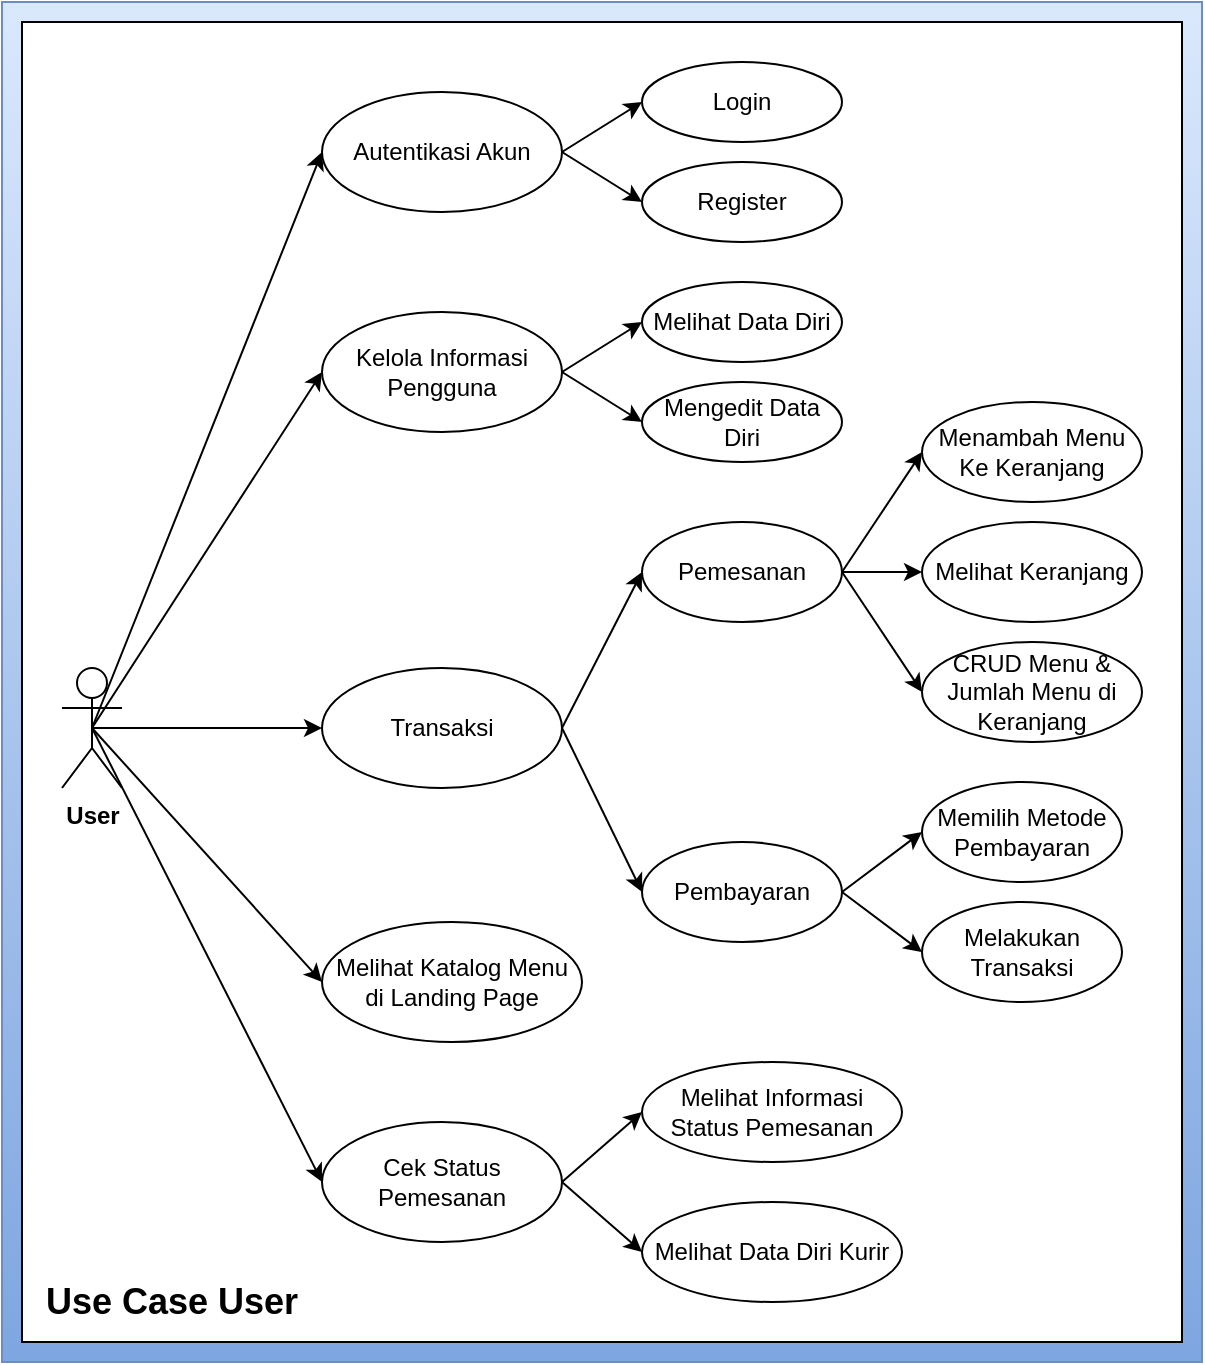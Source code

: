 <mxfile version="24.8.0" pages="3">
  <diagram name="Halaman-1" id="ftdxJJy2kv--KA1rjpnv">
    <mxGraphModel dx="763" dy="511" grid="1" gridSize="10" guides="1" tooltips="1" connect="1" arrows="1" fold="1" page="1" pageScale="1" pageWidth="827" pageHeight="1169" math="0" shadow="0">
      <root>
        <mxCell id="0" />
        <mxCell id="1" parent="0" />
        <mxCell id="HJNS3MHEEu8FEa74WUdX-22" value="" style="rounded=0;whiteSpace=wrap;html=1;fillColor=#dae8fc;strokeColor=#6c8ebf;gradientColor=#7ea6e0;" parent="1" vertex="1">
          <mxGeometry x="10" y="10" width="600" height="680" as="geometry" />
        </mxCell>
        <mxCell id="HJNS3MHEEu8FEa74WUdX-21" value="" style="rounded=0;whiteSpace=wrap;html=1;" parent="1" vertex="1">
          <mxGeometry x="20" y="20" width="580" height="660" as="geometry" />
        </mxCell>
        <mxCell id="HJNS3MHEEu8FEa74WUdX-2" style="rounded=0;orthogonalLoop=1;jettySize=auto;html=1;exitX=0.5;exitY=0.5;exitDx=0;exitDy=0;exitPerimeter=0;entryX=0;entryY=0.5;entryDx=0;entryDy=0;" parent="1" source="DxVFcLozTvVZ30CHYZOx-24" target="HJNS3MHEEu8FEa74WUdX-1" edge="1">
          <mxGeometry relative="1" as="geometry" />
        </mxCell>
        <mxCell id="DxVFcLozTvVZ30CHYZOx-24" value="&lt;b&gt;User&lt;/b&gt;" style="shape=umlActor;verticalLabelPosition=bottom;verticalAlign=top;html=1;outlineConnect=0;" parent="1" vertex="1">
          <mxGeometry x="40" y="343" width="30" height="60" as="geometry" />
        </mxCell>
        <mxCell id="DxVFcLozTvVZ30CHYZOx-25" value="Autentikasi Akun" style="ellipse;whiteSpace=wrap;html=1;" parent="1" vertex="1">
          <mxGeometry x="170" y="55" width="120" height="60" as="geometry" />
        </mxCell>
        <mxCell id="DxVFcLozTvVZ30CHYZOx-26" value="Register" style="ellipse;whiteSpace=wrap;html=1;" parent="1" vertex="1">
          <mxGeometry x="330" y="90" width="100" height="40" as="geometry" />
        </mxCell>
        <mxCell id="DxVFcLozTvVZ30CHYZOx-27" value="Login" style="ellipse;whiteSpace=wrap;html=1;" parent="1" vertex="1">
          <mxGeometry x="330" y="40" width="100" height="40" as="geometry" />
        </mxCell>
        <mxCell id="DxVFcLozTvVZ30CHYZOx-28" value="" style="endArrow=classic;html=1;rounded=0;exitX=1;exitY=0.5;exitDx=0;exitDy=0;entryX=0;entryY=0.5;entryDx=0;entryDy=0;" parent="1" source="DxVFcLozTvVZ30CHYZOx-25" target="DxVFcLozTvVZ30CHYZOx-27" edge="1">
          <mxGeometry width="50" height="50" relative="1" as="geometry">
            <mxPoint x="270" y="55" as="sourcePoint" />
            <mxPoint x="320" y="5" as="targetPoint" />
          </mxGeometry>
        </mxCell>
        <mxCell id="DxVFcLozTvVZ30CHYZOx-29" value="" style="endArrow=classic;html=1;rounded=0;exitX=1;exitY=0.5;exitDx=0;exitDy=0;entryX=0;entryY=0.5;entryDx=0;entryDy=0;" parent="1" source="DxVFcLozTvVZ30CHYZOx-25" target="DxVFcLozTvVZ30CHYZOx-26" edge="1">
          <mxGeometry width="50" height="50" relative="1" as="geometry">
            <mxPoint x="270" y="55" as="sourcePoint" />
            <mxPoint x="320" y="5" as="targetPoint" />
          </mxGeometry>
        </mxCell>
        <mxCell id="DxVFcLozTvVZ30CHYZOx-30" value="Transaksi" style="ellipse;whiteSpace=wrap;html=1;" parent="1" vertex="1">
          <mxGeometry x="170" y="343" width="120" height="60" as="geometry" />
        </mxCell>
        <mxCell id="DxVFcLozTvVZ30CHYZOx-31" value="Pembayaran" style="ellipse;whiteSpace=wrap;html=1;" parent="1" vertex="1">
          <mxGeometry x="330" y="430" width="100" height="50" as="geometry" />
        </mxCell>
        <mxCell id="DxVFcLozTvVZ30CHYZOx-32" value="Pemesanan" style="ellipse;whiteSpace=wrap;html=1;" parent="1" vertex="1">
          <mxGeometry x="330" y="270" width="100" height="50" as="geometry" />
        </mxCell>
        <mxCell id="DxVFcLozTvVZ30CHYZOx-33" value="" style="endArrow=classic;html=1;rounded=0;exitX=1;exitY=0.5;exitDx=0;exitDy=0;entryX=0;entryY=0.5;entryDx=0;entryDy=0;" parent="1" source="DxVFcLozTvVZ30CHYZOx-30" target="DxVFcLozTvVZ30CHYZOx-32" edge="1">
          <mxGeometry width="50" height="50" relative="1" as="geometry">
            <mxPoint x="290" y="376" as="sourcePoint" />
            <mxPoint x="330" y="341" as="targetPoint" />
          </mxGeometry>
        </mxCell>
        <mxCell id="DxVFcLozTvVZ30CHYZOx-34" value="" style="endArrow=classic;html=1;rounded=0;exitX=1;exitY=0.5;exitDx=0;exitDy=0;entryX=0;entryY=0.5;entryDx=0;entryDy=0;" parent="1" source="DxVFcLozTvVZ30CHYZOx-30" target="DxVFcLozTvVZ30CHYZOx-31" edge="1">
          <mxGeometry width="50" height="50" relative="1" as="geometry">
            <mxPoint x="290" y="376" as="sourcePoint" />
            <mxPoint x="320" y="301" as="targetPoint" />
          </mxGeometry>
        </mxCell>
        <mxCell id="DxVFcLozTvVZ30CHYZOx-35" value="Cek Status Pemesanan" style="ellipse;whiteSpace=wrap;html=1;" parent="1" vertex="1">
          <mxGeometry x="170" y="570" width="120" height="60" as="geometry" />
        </mxCell>
        <mxCell id="DxVFcLozTvVZ30CHYZOx-36" value="Melihat Data Diri Kurir" style="ellipse;whiteSpace=wrap;html=1;" parent="1" vertex="1">
          <mxGeometry x="330" y="610" width="130" height="50" as="geometry" />
        </mxCell>
        <mxCell id="DxVFcLozTvVZ30CHYZOx-38" value="Melihat Informasi Status Pemesanan" style="ellipse;whiteSpace=wrap;html=1;" parent="1" vertex="1">
          <mxGeometry x="330" y="540" width="130" height="50" as="geometry" />
        </mxCell>
        <mxCell id="DxVFcLozTvVZ30CHYZOx-39" value="" style="endArrow=classic;html=1;rounded=0;exitX=1;exitY=0.5;exitDx=0;exitDy=0;entryX=0;entryY=0.5;entryDx=0;entryDy=0;" parent="1" source="DxVFcLozTvVZ30CHYZOx-35" target="DxVFcLozTvVZ30CHYZOx-38" edge="1">
          <mxGeometry width="50" height="50" relative="1" as="geometry">
            <mxPoint x="260" y="570" as="sourcePoint" />
            <mxPoint x="310" y="520" as="targetPoint" />
          </mxGeometry>
        </mxCell>
        <mxCell id="DxVFcLozTvVZ30CHYZOx-40" value="" style="endArrow=classic;html=1;rounded=0;exitX=1;exitY=0.5;exitDx=0;exitDy=0;entryX=0;entryY=0.5;entryDx=0;entryDy=0;" parent="1" source="DxVFcLozTvVZ30CHYZOx-35" target="DxVFcLozTvVZ30CHYZOx-36" edge="1">
          <mxGeometry width="50" height="50" relative="1" as="geometry">
            <mxPoint x="260" y="570" as="sourcePoint" />
            <mxPoint x="310" y="520" as="targetPoint" />
          </mxGeometry>
        </mxCell>
        <mxCell id="DxVFcLozTvVZ30CHYZOx-42" value="" style="endArrow=classic;html=1;rounded=0;exitX=0.5;exitY=0.5;exitDx=0;exitDy=0;exitPerimeter=0;entryX=0;entryY=0.5;entryDx=0;entryDy=0;" parent="1" source="DxVFcLozTvVZ30CHYZOx-24" target="DxVFcLozTvVZ30CHYZOx-25" edge="1">
          <mxGeometry width="50" height="50" relative="1" as="geometry">
            <mxPoint x="60" y="452" as="sourcePoint" />
            <mxPoint x="110" y="402" as="targetPoint" />
          </mxGeometry>
        </mxCell>
        <mxCell id="DxVFcLozTvVZ30CHYZOx-43" value="" style="endArrow=classic;html=1;rounded=0;exitX=0.5;exitY=0.5;exitDx=0;exitDy=0;exitPerimeter=0;entryX=0;entryY=0.5;entryDx=0;entryDy=0;" parent="1" source="DxVFcLozTvVZ30CHYZOx-24" target="DxVFcLozTvVZ30CHYZOx-30" edge="1">
          <mxGeometry width="50" height="50" relative="1" as="geometry">
            <mxPoint x="70" y="462" as="sourcePoint" />
            <mxPoint x="120" y="412" as="targetPoint" />
          </mxGeometry>
        </mxCell>
        <mxCell id="DxVFcLozTvVZ30CHYZOx-44" value="" style="endArrow=classic;html=1;rounded=0;exitX=0.5;exitY=0.5;exitDx=0;exitDy=0;exitPerimeter=0;entryX=0;entryY=0.5;entryDx=0;entryDy=0;" parent="1" source="DxVFcLozTvVZ30CHYZOx-24" target="DxVFcLozTvVZ30CHYZOx-35" edge="1">
          <mxGeometry width="50" height="50" relative="1" as="geometry">
            <mxPoint x="80" y="472" as="sourcePoint" />
            <mxPoint x="130" y="422" as="targetPoint" />
          </mxGeometry>
        </mxCell>
        <mxCell id="DxVFcLozTvVZ30CHYZOx-45" value="&lt;b style=&quot;font-size: 18px;&quot;&gt;&lt;font style=&quot;font-size: 18px;&quot;&gt;Use Case User&lt;/font&gt;&lt;/b&gt;" style="text;html=1;align=center;verticalAlign=middle;whiteSpace=wrap;rounded=0;fontSize=18;" parent="1" vertex="1">
          <mxGeometry x="30" y="640" width="130" height="40" as="geometry" />
        </mxCell>
        <mxCell id="HJNS3MHEEu8FEa74WUdX-1" value="Kelola Informasi Pengguna" style="ellipse;whiteSpace=wrap;html=1;" parent="1" vertex="1">
          <mxGeometry x="170" y="165" width="120" height="60" as="geometry" />
        </mxCell>
        <mxCell id="HJNS3MHEEu8FEa74WUdX-5" value="Melihat Data Diri" style="ellipse;whiteSpace=wrap;html=1;" parent="1" vertex="1">
          <mxGeometry x="330" y="150" width="100" height="40" as="geometry" />
        </mxCell>
        <mxCell id="HJNS3MHEEu8FEa74WUdX-6" value="Mengedit Data Diri" style="ellipse;whiteSpace=wrap;html=1;" parent="1" vertex="1">
          <mxGeometry x="330" y="200" width="100" height="40" as="geometry" />
        </mxCell>
        <mxCell id="HJNS3MHEEu8FEa74WUdX-7" value="" style="endArrow=classic;html=1;rounded=0;exitX=1;exitY=0.5;exitDx=0;exitDy=0;entryX=0;entryY=0.5;entryDx=0;entryDy=0;" parent="1" source="HJNS3MHEEu8FEa74WUdX-1" target="HJNS3MHEEu8FEa74WUdX-5" edge="1">
          <mxGeometry width="50" height="50" relative="1" as="geometry">
            <mxPoint x="300" y="85" as="sourcePoint" />
            <mxPoint x="340" y="50" as="targetPoint" />
          </mxGeometry>
        </mxCell>
        <mxCell id="HJNS3MHEEu8FEa74WUdX-8" value="" style="endArrow=classic;html=1;rounded=0;exitX=1;exitY=0.5;exitDx=0;exitDy=0;entryX=0;entryY=0.5;entryDx=0;entryDy=0;" parent="1" source="HJNS3MHEEu8FEa74WUdX-1" target="HJNS3MHEEu8FEa74WUdX-6" edge="1">
          <mxGeometry width="50" height="50" relative="1" as="geometry">
            <mxPoint x="300" y="235" as="sourcePoint" />
            <mxPoint x="340" y="200" as="targetPoint" />
          </mxGeometry>
        </mxCell>
        <mxCell id="HJNS3MHEEu8FEa74WUdX-9" value="Menambah Menu Ke Keranjang" style="ellipse;whiteSpace=wrap;html=1;" parent="1" vertex="1">
          <mxGeometry x="470" y="210" width="110" height="50" as="geometry" />
        </mxCell>
        <mxCell id="HJNS3MHEEu8FEa74WUdX-10" value="Melihat Keranjang" style="ellipse;whiteSpace=wrap;html=1;" parent="1" vertex="1">
          <mxGeometry x="470" y="270" width="110" height="50" as="geometry" />
        </mxCell>
        <mxCell id="HJNS3MHEEu8FEa74WUdX-11" value="CRUD Menu &amp;amp; Jumlah Menu di Keranjang" style="ellipse;whiteSpace=wrap;html=1;" parent="1" vertex="1">
          <mxGeometry x="470" y="330" width="110" height="50" as="geometry" />
        </mxCell>
        <mxCell id="HJNS3MHEEu8FEa74WUdX-12" value="Memilih Metode Pembayaran" style="ellipse;whiteSpace=wrap;html=1;" parent="1" vertex="1">
          <mxGeometry x="470" y="400" width="100" height="50" as="geometry" />
        </mxCell>
        <mxCell id="HJNS3MHEEu8FEa74WUdX-13" value="Melihat Katalog Menu di Landing Page" style="ellipse;whiteSpace=wrap;html=1;" parent="1" vertex="1">
          <mxGeometry x="170" y="470" width="130" height="60" as="geometry" />
        </mxCell>
        <mxCell id="HJNS3MHEEu8FEa74WUdX-14" style="rounded=0;orthogonalLoop=1;jettySize=auto;html=1;exitX=0.5;exitY=0.5;exitDx=0;exitDy=0;exitPerimeter=0;entryX=0;entryY=0.5;entryDx=0;entryDy=0;" parent="1" source="DxVFcLozTvVZ30CHYZOx-24" target="HJNS3MHEEu8FEa74WUdX-13" edge="1">
          <mxGeometry relative="1" as="geometry">
            <mxPoint x="-5" y="408" as="sourcePoint" />
            <mxPoint x="180" y="140" as="targetPoint" />
          </mxGeometry>
        </mxCell>
        <mxCell id="HJNS3MHEEu8FEa74WUdX-15" value="" style="endArrow=classic;html=1;rounded=0;exitX=1;exitY=0.5;exitDx=0;exitDy=0;entryX=0;entryY=0.5;entryDx=0;entryDy=0;" parent="1" source="DxVFcLozTvVZ30CHYZOx-32" target="HJNS3MHEEu8FEa74WUdX-11" edge="1">
          <mxGeometry width="50" height="50" relative="1" as="geometry">
            <mxPoint x="300" y="340" as="sourcePoint" />
            <mxPoint x="340" y="305" as="targetPoint" />
          </mxGeometry>
        </mxCell>
        <mxCell id="HJNS3MHEEu8FEa74WUdX-16" value="" style="endArrow=classic;html=1;rounded=0;exitX=1;exitY=0.5;exitDx=0;exitDy=0;entryX=0;entryY=0.5;entryDx=0;entryDy=0;" parent="1" source="DxVFcLozTvVZ30CHYZOx-32" target="HJNS3MHEEu8FEa74WUdX-9" edge="1">
          <mxGeometry width="50" height="50" relative="1" as="geometry">
            <mxPoint x="310" y="350" as="sourcePoint" />
            <mxPoint x="350" y="315" as="targetPoint" />
          </mxGeometry>
        </mxCell>
        <mxCell id="HJNS3MHEEu8FEa74WUdX-17" value="" style="endArrow=classic;html=1;rounded=0;exitX=1;exitY=0.5;exitDx=0;exitDy=0;entryX=0;entryY=0.5;entryDx=0;entryDy=0;" parent="1" source="DxVFcLozTvVZ30CHYZOx-32" target="HJNS3MHEEu8FEa74WUdX-10" edge="1">
          <mxGeometry width="50" height="50" relative="1" as="geometry">
            <mxPoint x="320" y="360" as="sourcePoint" />
            <mxPoint x="360" y="325" as="targetPoint" />
          </mxGeometry>
        </mxCell>
        <mxCell id="HJNS3MHEEu8FEa74WUdX-18" value="Melakukan Transaksi" style="ellipse;whiteSpace=wrap;html=1;" parent="1" vertex="1">
          <mxGeometry x="470" y="460" width="100" height="50" as="geometry" />
        </mxCell>
        <mxCell id="HJNS3MHEEu8FEa74WUdX-19" value="" style="endArrow=classic;html=1;rounded=0;exitX=1;exitY=0.5;exitDx=0;exitDy=0;entryX=0;entryY=0.5;entryDx=0;entryDy=0;" parent="1" source="DxVFcLozTvVZ30CHYZOx-31" target="HJNS3MHEEu8FEa74WUdX-12" edge="1">
          <mxGeometry width="50" height="50" relative="1" as="geometry">
            <mxPoint x="440" y="300" as="sourcePoint" />
            <mxPoint x="500" y="370" as="targetPoint" />
          </mxGeometry>
        </mxCell>
        <mxCell id="HJNS3MHEEu8FEa74WUdX-20" value="" style="endArrow=classic;html=1;rounded=0;exitX=1;exitY=0.5;exitDx=0;exitDy=0;entryX=0;entryY=0.5;entryDx=0;entryDy=0;" parent="1" source="DxVFcLozTvVZ30CHYZOx-31" target="HJNS3MHEEu8FEa74WUdX-18" edge="1">
          <mxGeometry width="50" height="50" relative="1" as="geometry">
            <mxPoint x="440" y="396" as="sourcePoint" />
            <mxPoint x="490" y="446" as="targetPoint" />
          </mxGeometry>
        </mxCell>
      </root>
    </mxGraphModel>
  </diagram>
  <diagram name="Use Case" id="MyAilsJxBq6ED9uctgL9">
    <mxGraphModel dx="954" dy="639" grid="1" gridSize="10" guides="1" tooltips="1" connect="1" arrows="1" fold="1" page="1" pageScale="1" pageWidth="850" pageHeight="1100" math="0" shadow="0">
      <root>
        <mxCell id="0" />
        <mxCell id="1" parent="0" />
        <mxCell id="qosB656XT4Qs0609NldI-1" value="" style="rounded=0;whiteSpace=wrap;html=1;fillColor=none;" vertex="1" parent="1">
          <mxGeometry width="540" height="620" as="geometry" />
        </mxCell>
        <mxCell id="9ms4RAFpTQQVyTvCwZZd-2" value="" style="rounded=0;whiteSpace=wrap;html=1;fillColor=none;" parent="1" vertex="1">
          <mxGeometry x="20" y="20" width="500" height="580" as="geometry" />
        </mxCell>
        <mxCell id="S9fXlSO1X3pHWhgLCUdl-1" value="Admin" style="shape=umlActor;verticalLabelPosition=bottom;verticalAlign=top;html=1;outlineConnect=0;" parent="1" vertex="1">
          <mxGeometry x="40" y="320" width="30" height="60" as="geometry" />
        </mxCell>
        <mxCell id="S9fXlSO1X3pHWhgLCUdl-2" value="" style="endArrow=classic;html=1;rounded=0;entryX=0;entryY=0.5;entryDx=0;entryDy=0;exitX=0.5;exitY=0.5;exitDx=0;exitDy=0;exitPerimeter=0;" parent="1" source="S9fXlSO1X3pHWhgLCUdl-1" target="S9fXlSO1X3pHWhgLCUdl-34" edge="1">
          <mxGeometry width="50" height="50" relative="1" as="geometry">
            <mxPoint x="190" y="70" as="sourcePoint" />
            <mxPoint x="264" y="22.4" as="targetPoint" />
          </mxGeometry>
        </mxCell>
        <mxCell id="S9fXlSO1X3pHWhgLCUdl-5" value="Tambah buku" style="ellipse;whiteSpace=wrap;html=1;" parent="1" vertex="1">
          <mxGeometry x="400" y="40" width="100" height="50" as="geometry" />
        </mxCell>
        <mxCell id="S9fXlSO1X3pHWhgLCUdl-6" value="Edit buku" style="ellipse;whiteSpace=wrap;html=1;" parent="1" vertex="1">
          <mxGeometry x="400" y="110" width="100" height="50" as="geometry" />
        </mxCell>
        <mxCell id="S9fXlSO1X3pHWhgLCUdl-7" value="Hapus buku" style="ellipse;whiteSpace=wrap;html=1;" parent="1" vertex="1">
          <mxGeometry x="400" y="180" width="100" height="50" as="geometry" />
        </mxCell>
        <mxCell id="S9fXlSO1X3pHWhgLCUdl-8" value="" style="endArrow=classic;html=1;rounded=0;exitX=1;exitY=0.5;exitDx=0;exitDy=0;entryX=0;entryY=0.5;entryDx=0;entryDy=0;" parent="1" source="S9fXlSO1X3pHWhgLCUdl-34" target="S9fXlSO1X3pHWhgLCUdl-5" edge="1">
          <mxGeometry width="50" height="50" relative="1" as="geometry">
            <mxPoint x="350" y="155" as="sourcePoint" />
            <mxPoint x="450" y="310" as="targetPoint" />
          </mxGeometry>
        </mxCell>
        <mxCell id="S9fXlSO1X3pHWhgLCUdl-9" value="" style="endArrow=classic;html=1;rounded=0;exitX=1;exitY=0.5;exitDx=0;exitDy=0;entryX=0;entryY=0.5;entryDx=0;entryDy=0;" parent="1" source="S9fXlSO1X3pHWhgLCUdl-34" target="S9fXlSO1X3pHWhgLCUdl-6" edge="1">
          <mxGeometry width="50" height="50" relative="1" as="geometry">
            <mxPoint x="350" y="155" as="sourcePoint" />
            <mxPoint x="450" y="310" as="targetPoint" />
          </mxGeometry>
        </mxCell>
        <mxCell id="S9fXlSO1X3pHWhgLCUdl-10" value="" style="endArrow=classic;html=1;rounded=0;exitX=1;exitY=0.5;exitDx=0;exitDy=0;entryX=0;entryY=0.5;entryDx=0;entryDy=0;" parent="1" source="S9fXlSO1X3pHWhgLCUdl-34" target="S9fXlSO1X3pHWhgLCUdl-7" edge="1">
          <mxGeometry width="50" height="50" relative="1" as="geometry">
            <mxPoint x="350" y="155" as="sourcePoint" />
            <mxPoint x="450" y="310" as="targetPoint" />
          </mxGeometry>
        </mxCell>
        <mxCell id="S9fXlSO1X3pHWhgLCUdl-12" value="Cari buku" style="ellipse;whiteSpace=wrap;html=1;" parent="1" vertex="1">
          <mxGeometry x="400" y="250" width="100" height="50" as="geometry" />
        </mxCell>
        <mxCell id="S9fXlSO1X3pHWhgLCUdl-13" value="" style="endArrow=classic;html=1;rounded=0;exitX=1;exitY=0.5;exitDx=0;exitDy=0;entryX=0;entryY=0.5;entryDx=0;entryDy=0;" parent="1" source="S9fXlSO1X3pHWhgLCUdl-34" target="S9fXlSO1X3pHWhgLCUdl-12" edge="1">
          <mxGeometry width="50" height="50" relative="1" as="geometry">
            <mxPoint x="350" y="155" as="sourcePoint" />
            <mxPoint x="450" y="310" as="targetPoint" />
          </mxGeometry>
        </mxCell>
        <mxCell id="S9fXlSO1X3pHWhgLCUdl-32" value="Pelaporan" style="ellipse;whiteSpace=wrap;html=1;" parent="1" vertex="1">
          <mxGeometry x="240" y="465" width="120" height="60" as="geometry" />
        </mxCell>
        <mxCell id="S9fXlSO1X3pHWhgLCUdl-34" value="Manajemen Buku" style="ellipse;whiteSpace=wrap;html=1;" parent="1" vertex="1">
          <mxGeometry x="240" y="140" width="120" height="60" as="geometry" />
        </mxCell>
        <mxCell id="S9fXlSO1X3pHWhgLCUdl-35" value="Laporan pengembalian" style="ellipse;whiteSpace=wrap;html=1;" parent="1" vertex="1">
          <mxGeometry x="400" y="470" width="100" height="50" as="geometry" />
        </mxCell>
        <mxCell id="S9fXlSO1X3pHWhgLCUdl-36" value="Log Peminjaman" style="ellipse;whiteSpace=wrap;html=1;" parent="1" vertex="1">
          <mxGeometry x="400" y="535" width="100" height="50" as="geometry" />
        </mxCell>
        <mxCell id="S9fXlSO1X3pHWhgLCUdl-37" value="Laporan peminjaman" style="ellipse;whiteSpace=wrap;html=1;" parent="1" vertex="1">
          <mxGeometry x="400" y="400" width="100" height="50" as="geometry" />
        </mxCell>
        <mxCell id="S9fXlSO1X3pHWhgLCUdl-38" value="" style="endArrow=classic;html=1;rounded=0;exitX=1;exitY=0.5;exitDx=0;exitDy=0;entryX=0;entryY=0.5;entryDx=0;entryDy=0;" parent="1" source="S9fXlSO1X3pHWhgLCUdl-32" target="S9fXlSO1X3pHWhgLCUdl-37" edge="1">
          <mxGeometry width="50" height="50" relative="1" as="geometry">
            <mxPoint x="340" y="470" as="sourcePoint" />
            <mxPoint x="390" y="420" as="targetPoint" />
          </mxGeometry>
        </mxCell>
        <mxCell id="S9fXlSO1X3pHWhgLCUdl-39" value="" style="endArrow=classic;html=1;rounded=0;exitX=1;exitY=0.5;exitDx=0;exitDy=0;entryX=0;entryY=0.5;entryDx=0;entryDy=0;" parent="1" source="S9fXlSO1X3pHWhgLCUdl-32" target="S9fXlSO1X3pHWhgLCUdl-35" edge="1">
          <mxGeometry width="50" height="50" relative="1" as="geometry">
            <mxPoint x="340" y="470" as="sourcePoint" />
            <mxPoint x="390" y="420" as="targetPoint" />
          </mxGeometry>
        </mxCell>
        <mxCell id="S9fXlSO1X3pHWhgLCUdl-40" value="" style="endArrow=classic;html=1;rounded=0;exitX=1;exitY=0.5;exitDx=0;exitDy=0;entryX=0;entryY=0.5;entryDx=0;entryDy=0;" parent="1" source="S9fXlSO1X3pHWhgLCUdl-32" target="S9fXlSO1X3pHWhgLCUdl-36" edge="1">
          <mxGeometry width="50" height="50" relative="1" as="geometry">
            <mxPoint x="370" y="500" as="sourcePoint" />
            <mxPoint x="390" y="420" as="targetPoint" />
          </mxGeometry>
        </mxCell>
        <mxCell id="S9fXlSO1X3pHWhgLCUdl-41" value="" style="endArrow=classic;html=1;rounded=0;exitX=0.5;exitY=0.5;exitDx=0;exitDy=0;exitPerimeter=0;entryX=0;entryY=0.5;entryDx=0;entryDy=0;" parent="1" source="S9fXlSO1X3pHWhgLCUdl-1" target="S9fXlSO1X3pHWhgLCUdl-32" edge="1">
          <mxGeometry width="50" height="50" relative="1" as="geometry">
            <mxPoint x="360" y="470" as="sourcePoint" />
            <mxPoint x="410" y="420" as="targetPoint" />
          </mxGeometry>
        </mxCell>
        <mxCell id="BTgNkJI0viRhHOQHtaBo-6" value="Manajemen User" style="ellipse;whiteSpace=wrap;html=1;" parent="1" vertex="1">
          <mxGeometry x="240" y="320" width="120" height="60" as="geometry" />
        </mxCell>
        <mxCell id="BTgNkJI0viRhHOQHtaBo-12" value="" style="endArrow=classic;html=1;rounded=0;exitX=1;exitY=0.5;exitDx=0;exitDy=0;entryX=0;entryY=0.5;entryDx=0;entryDy=0;" parent="1" source="BTgNkJI0viRhHOQHtaBo-6" target="BTgNkJI0viRhHOQHtaBo-13" edge="1">
          <mxGeometry width="50" height="50" relative="1" as="geometry">
            <mxPoint x="490" y="380" as="sourcePoint" />
            <mxPoint x="400.0" y="285" as="targetPoint" />
          </mxGeometry>
        </mxCell>
        <mxCell id="BTgNkJI0viRhHOQHtaBo-13" value="Cek informasi user" style="ellipse;whiteSpace=wrap;html=1;" parent="1" vertex="1">
          <mxGeometry x="400" y="325" width="100" height="50" as="geometry" />
        </mxCell>
        <mxCell id="BTgNkJI0viRhHOQHtaBo-16" value="" style="endArrow=classic;html=1;rounded=0;exitX=0.5;exitY=0.5;exitDx=0;exitDy=0;exitPerimeter=0;entryX=0;entryY=0.5;entryDx=0;entryDy=0;" parent="1" source="S9fXlSO1X3pHWhgLCUdl-1" target="BTgNkJI0viRhHOQHtaBo-6" edge="1">
          <mxGeometry width="50" height="50" relative="1" as="geometry">
            <mxPoint x="30" y="532.5" as="sourcePoint" />
            <mxPoint x="355" y="417.5" as="targetPoint" />
          </mxGeometry>
        </mxCell>
        <mxCell id="qosB656XT4Qs0609NldI-2" value="&lt;b style=&quot;font-size: 16px;&quot;&gt;Use Case Admin&lt;/b&gt;" style="text;html=1;align=center;verticalAlign=middle;whiteSpace=wrap;rounded=0;fontSize=16;" vertex="1" parent="1">
          <mxGeometry x="30" y="30" width="130" height="30" as="geometry" />
        </mxCell>
      </root>
    </mxGraphModel>
  </diagram>
  <diagram name="ERD" id="RpBFOSDT1PGz-7NcxXcT">
    <mxGraphModel grid="1" page="1" gridSize="10" guides="1" tooltips="1" connect="1" arrows="1" fold="1" pageScale="1" pageWidth="850" pageHeight="1100" math="0" shadow="0">
      <root>
        <mxCell id="0" />
        <mxCell id="1" parent="0" />
        <mxCell id="Szc9Y7NVKMdr6bsTbtvy-1" value="Buku" style="ellipse;whiteSpace=wrap;html=1;" vertex="1" parent="1">
          <mxGeometry x="215" y="120" width="120" height="80" as="geometry" />
        </mxCell>
        <mxCell id="Szc9Y7NVKMdr6bsTbtvy-2" value="User" style="ellipse;whiteSpace=wrap;html=1;" vertex="1" parent="1">
          <mxGeometry x="590" y="120" width="120" height="80" as="geometry" />
        </mxCell>
        <mxCell id="Szc9Y7NVKMdr6bsTbtvy-3" value="ID Buku" style="ellipse;whiteSpace=wrap;html=1;" vertex="1" parent="1">
          <mxGeometry x="90" y="10" width="100" height="80" as="geometry" />
        </mxCell>
        <mxCell id="Szc9Y7NVKMdr6bsTbtvy-4" value="Judul" style="ellipse;whiteSpace=wrap;html=1;" vertex="1" parent="1">
          <mxGeometry x="225" y="10" width="100" height="80" as="geometry" />
        </mxCell>
        <mxCell id="Szc9Y7NVKMdr6bsTbtvy-5" value="Penulis" style="ellipse;whiteSpace=wrap;html=1;" vertex="1" parent="1">
          <mxGeometry x="360" y="10" width="100" height="80" as="geometry" />
        </mxCell>
        <mxCell id="Szc9Y7NVKMdr6bsTbtvy-6" value="Penerbit" style="ellipse;whiteSpace=wrap;html=1;" vertex="1" parent="1">
          <mxGeometry x="225" y="230" width="100" height="80" as="geometry" />
        </mxCell>
        <mxCell id="Szc9Y7NVKMdr6bsTbtvy-7" value="Tahun terbit" style="ellipse;whiteSpace=wrap;html=1;" vertex="1" parent="1">
          <mxGeometry x="60" y="120" width="100" height="80" as="geometry" />
        </mxCell>
        <mxCell id="Szc9Y7NVKMdr6bsTbtvy-8" value="Status" style="ellipse;whiteSpace=wrap;html=1;" vertex="1" parent="1">
          <mxGeometry x="90" y="220" width="100" height="80" as="geometry" />
        </mxCell>
        <mxCell id="Szc9Y7NVKMdr6bsTbtvy-9" value="" style="endArrow=none;html=1;rounded=0;entryX=0.5;entryY=1;entryDx=0;entryDy=0;exitX=0.5;exitY=0;exitDx=0;exitDy=0;" edge="1" parent="1" source="Szc9Y7NVKMdr6bsTbtvy-6" target="Szc9Y7NVKMdr6bsTbtvy-1">
          <mxGeometry width="50" height="50" relative="1" as="geometry">
            <mxPoint x="400" y="310" as="sourcePoint" />
            <mxPoint x="450" y="260" as="targetPoint" />
          </mxGeometry>
        </mxCell>
        <mxCell id="Szc9Y7NVKMdr6bsTbtvy-10" value="" style="endArrow=none;html=1;rounded=0;exitX=1;exitY=0;exitDx=0;exitDy=0;entryX=0;entryY=1;entryDx=0;entryDy=0;" edge="1" parent="1" source="Szc9Y7NVKMdr6bsTbtvy-8" target="Szc9Y7NVKMdr6bsTbtvy-1">
          <mxGeometry width="50" height="50" relative="1" as="geometry">
            <mxPoint x="400" y="310" as="sourcePoint" />
            <mxPoint x="450" y="260" as="targetPoint" />
          </mxGeometry>
        </mxCell>
        <mxCell id="Szc9Y7NVKMdr6bsTbtvy-11" value="" style="endArrow=none;html=1;rounded=0;exitX=1;exitY=0.5;exitDx=0;exitDy=0;entryX=0;entryY=0.5;entryDx=0;entryDy=0;" edge="1" parent="1" source="Szc9Y7NVKMdr6bsTbtvy-7" target="Szc9Y7NVKMdr6bsTbtvy-1">
          <mxGeometry width="50" height="50" relative="1" as="geometry">
            <mxPoint x="400" y="310" as="sourcePoint" />
            <mxPoint x="450" y="260" as="targetPoint" />
          </mxGeometry>
        </mxCell>
        <mxCell id="Szc9Y7NVKMdr6bsTbtvy-12" value="" style="endArrow=none;html=1;rounded=0;exitX=1;exitY=1;exitDx=0;exitDy=0;entryX=0;entryY=0;entryDx=0;entryDy=0;" edge="1" parent="1" source="Szc9Y7NVKMdr6bsTbtvy-3" target="Szc9Y7NVKMdr6bsTbtvy-1">
          <mxGeometry width="50" height="50" relative="1" as="geometry">
            <mxPoint x="400" y="310" as="sourcePoint" />
            <mxPoint x="450" y="260" as="targetPoint" />
          </mxGeometry>
        </mxCell>
        <mxCell id="Szc9Y7NVKMdr6bsTbtvy-13" value="" style="endArrow=none;html=1;rounded=0;exitX=0;exitY=1;exitDx=0;exitDy=0;entryX=1;entryY=0;entryDx=0;entryDy=0;" edge="1" parent="1" source="Szc9Y7NVKMdr6bsTbtvy-5" target="Szc9Y7NVKMdr6bsTbtvy-1">
          <mxGeometry width="50" height="50" relative="1" as="geometry">
            <mxPoint x="420" y="208.4" as="sourcePoint" />
            <mxPoint x="450" y="260" as="targetPoint" />
          </mxGeometry>
        </mxCell>
        <mxCell id="Szc9Y7NVKMdr6bsTbtvy-14" value="" style="endArrow=none;html=1;rounded=0;exitX=0.5;exitY=1;exitDx=0;exitDy=0;entryX=0.5;entryY=0;entryDx=0;entryDy=0;" edge="1" parent="1" source="Szc9Y7NVKMdr6bsTbtvy-4" target="Szc9Y7NVKMdr6bsTbtvy-1">
          <mxGeometry width="50" height="50" relative="1" as="geometry">
            <mxPoint x="400" y="190" as="sourcePoint" />
            <mxPoint x="450" y="140" as="targetPoint" />
          </mxGeometry>
        </mxCell>
        <mxCell id="Szc9Y7NVKMdr6bsTbtvy-15" value="ID User" style="ellipse;whiteSpace=wrap;html=1;" vertex="1" parent="1">
          <mxGeometry x="520" y="10" width="100" height="80" as="geometry" />
        </mxCell>
        <mxCell id="Szc9Y7NVKMdr6bsTbtvy-16" value="Nama" style="ellipse;whiteSpace=wrap;html=1;" vertex="1" parent="1">
          <mxGeometry x="680" y="10" width="100" height="80" as="geometry" />
        </mxCell>
        <mxCell id="Szc9Y7NVKMdr6bsTbtvy-17" value="Email" style="ellipse;whiteSpace=wrap;html=1;" vertex="1" parent="1">
          <mxGeometry x="520" y="230" width="100" height="80" as="geometry" />
        </mxCell>
        <mxCell id="Szc9Y7NVKMdr6bsTbtvy-18" value="Alamat" style="ellipse;whiteSpace=wrap;html=1;" vertex="1" parent="1">
          <mxGeometry x="680" y="230" width="100" height="80" as="geometry" />
        </mxCell>
        <mxCell id="Szc9Y7NVKMdr6bsTbtvy-19" value="" style="endArrow=none;html=1;rounded=0;entryX=0.5;entryY=1;entryDx=0;entryDy=0;exitX=0;exitY=0;exitDx=0;exitDy=0;" edge="1" parent="1" source="Szc9Y7NVKMdr6bsTbtvy-2" target="Szc9Y7NVKMdr6bsTbtvy-15">
          <mxGeometry width="50" height="50" relative="1" as="geometry">
            <mxPoint x="400" y="190" as="sourcePoint" />
            <mxPoint x="450" y="140" as="targetPoint" />
          </mxGeometry>
        </mxCell>
        <mxCell id="Szc9Y7NVKMdr6bsTbtvy-20" value="" style="endArrow=none;html=1;rounded=0;entryX=0.5;entryY=0;entryDx=0;entryDy=0;exitX=0;exitY=1;exitDx=0;exitDy=0;" edge="1" parent="1" source="Szc9Y7NVKMdr6bsTbtvy-2" target="Szc9Y7NVKMdr6bsTbtvy-17">
          <mxGeometry width="50" height="50" relative="1" as="geometry">
            <mxPoint x="400" y="190" as="sourcePoint" />
            <mxPoint x="450" y="140" as="targetPoint" />
          </mxGeometry>
        </mxCell>
        <mxCell id="Szc9Y7NVKMdr6bsTbtvy-21" value="" style="endArrow=none;html=1;rounded=0;exitX=0.5;exitY=0;exitDx=0;exitDy=0;entryX=1;entryY=1;entryDx=0;entryDy=0;" edge="1" parent="1" source="Szc9Y7NVKMdr6bsTbtvy-18" target="Szc9Y7NVKMdr6bsTbtvy-2">
          <mxGeometry width="50" height="50" relative="1" as="geometry">
            <mxPoint x="400" y="190" as="sourcePoint" />
            <mxPoint x="450" y="140" as="targetPoint" />
          </mxGeometry>
        </mxCell>
        <mxCell id="Szc9Y7NVKMdr6bsTbtvy-22" value="" style="endArrow=none;html=1;rounded=0;entryX=0.5;entryY=1;entryDx=0;entryDy=0;exitX=1;exitY=0;exitDx=0;exitDy=0;" edge="1" parent="1" source="Szc9Y7NVKMdr6bsTbtvy-2" target="Szc9Y7NVKMdr6bsTbtvy-16">
          <mxGeometry width="50" height="50" relative="1" as="geometry">
            <mxPoint x="470" y="170" as="sourcePoint" />
            <mxPoint x="520" y="120" as="targetPoint" />
          </mxGeometry>
        </mxCell>
        <mxCell id="Szc9Y7NVKMdr6bsTbtvy-23" value="Peminjaman" style="ellipse;whiteSpace=wrap;html=1;" vertex="1" parent="1">
          <mxGeometry x="920" y="120" width="120" height="80" as="geometry" />
        </mxCell>
        <mxCell id="Szc9Y7NVKMdr6bsTbtvy-24" value="ID Peminjaman" style="ellipse;whiteSpace=wrap;html=1;" vertex="1" parent="1">
          <mxGeometry x="850" y="10" width="100" height="80" as="geometry" />
        </mxCell>
        <mxCell id="Szc9Y7NVKMdr6bsTbtvy-25" value="ID Buku" style="ellipse;whiteSpace=wrap;html=1;" vertex="1" parent="1">
          <mxGeometry x="1010" y="10" width="100" height="80" as="geometry" />
        </mxCell>
        <mxCell id="Szc9Y7NVKMdr6bsTbtvy-26" value="ID User" style="ellipse;whiteSpace=wrap;html=1;" vertex="1" parent="1">
          <mxGeometry x="850" y="230" width="100" height="80" as="geometry" />
        </mxCell>
        <mxCell id="Szc9Y7NVKMdr6bsTbtvy-27" value="Tanggal Pengembalian" style="ellipse;whiteSpace=wrap;html=1;" vertex="1" parent="1">
          <mxGeometry x="1100" y="230" width="100" height="80" as="geometry" />
        </mxCell>
        <mxCell id="Szc9Y7NVKMdr6bsTbtvy-28" value="" style="endArrow=none;html=1;rounded=0;entryX=0.5;entryY=1;entryDx=0;entryDy=0;exitX=0;exitY=0;exitDx=0;exitDy=0;" edge="1" parent="1" source="Szc9Y7NVKMdr6bsTbtvy-23" target="Szc9Y7NVKMdr6bsTbtvy-24">
          <mxGeometry width="50" height="50" relative="1" as="geometry">
            <mxPoint x="730" y="190" as="sourcePoint" />
            <mxPoint x="780" y="140" as="targetPoint" />
          </mxGeometry>
        </mxCell>
        <mxCell id="Szc9Y7NVKMdr6bsTbtvy-29" value="" style="endArrow=none;html=1;rounded=0;entryX=0.5;entryY=0;entryDx=0;entryDy=0;exitX=0;exitY=1;exitDx=0;exitDy=0;" edge="1" parent="1" source="Szc9Y7NVKMdr6bsTbtvy-23" target="Szc9Y7NVKMdr6bsTbtvy-26">
          <mxGeometry width="50" height="50" relative="1" as="geometry">
            <mxPoint x="730" y="190" as="sourcePoint" />
            <mxPoint x="780" y="140" as="targetPoint" />
          </mxGeometry>
        </mxCell>
        <mxCell id="Szc9Y7NVKMdr6bsTbtvy-30" value="" style="endArrow=none;html=1;rounded=0;exitX=0.5;exitY=0;exitDx=0;exitDy=0;entryX=1;entryY=1;entryDx=0;entryDy=0;" edge="1" parent="1" source="Szc9Y7NVKMdr6bsTbtvy-41" target="Szc9Y7NVKMdr6bsTbtvy-23">
          <mxGeometry width="50" height="50" relative="1" as="geometry">
            <mxPoint x="730" y="190" as="sourcePoint" />
            <mxPoint x="780" y="140" as="targetPoint" />
          </mxGeometry>
        </mxCell>
        <mxCell id="Szc9Y7NVKMdr6bsTbtvy-31" value="" style="endArrow=none;html=1;rounded=0;entryX=0.5;entryY=1;entryDx=0;entryDy=0;exitX=1;exitY=0;exitDx=0;exitDy=0;" edge="1" parent="1" source="Szc9Y7NVKMdr6bsTbtvy-23" target="Szc9Y7NVKMdr6bsTbtvy-25">
          <mxGeometry width="50" height="50" relative="1" as="geometry">
            <mxPoint x="800" y="170" as="sourcePoint" />
            <mxPoint x="850" y="120" as="targetPoint" />
          </mxGeometry>
        </mxCell>
        <mxCell id="Szc9Y7NVKMdr6bsTbtvy-41" value="Tanggal Peminjaman" style="ellipse;whiteSpace=wrap;html=1;" vertex="1" parent="1">
          <mxGeometry x="973" y="230" width="100" height="80" as="geometry" />
        </mxCell>
        <mxCell id="Szc9Y7NVKMdr6bsTbtvy-42" value="" style="endArrow=none;html=1;rounded=0;entryX=1;entryY=0.5;entryDx=0;entryDy=0;exitX=0;exitY=0;exitDx=0;exitDy=0;" edge="1" parent="1" source="Szc9Y7NVKMdr6bsTbtvy-27" target="Szc9Y7NVKMdr6bsTbtvy-23">
          <mxGeometry width="50" height="50" relative="1" as="geometry">
            <mxPoint x="1100" y="260" as="sourcePoint" />
            <mxPoint x="1150" y="210" as="targetPoint" />
          </mxGeometry>
        </mxCell>
      </root>
    </mxGraphModel>
  </diagram>
</mxfile>
